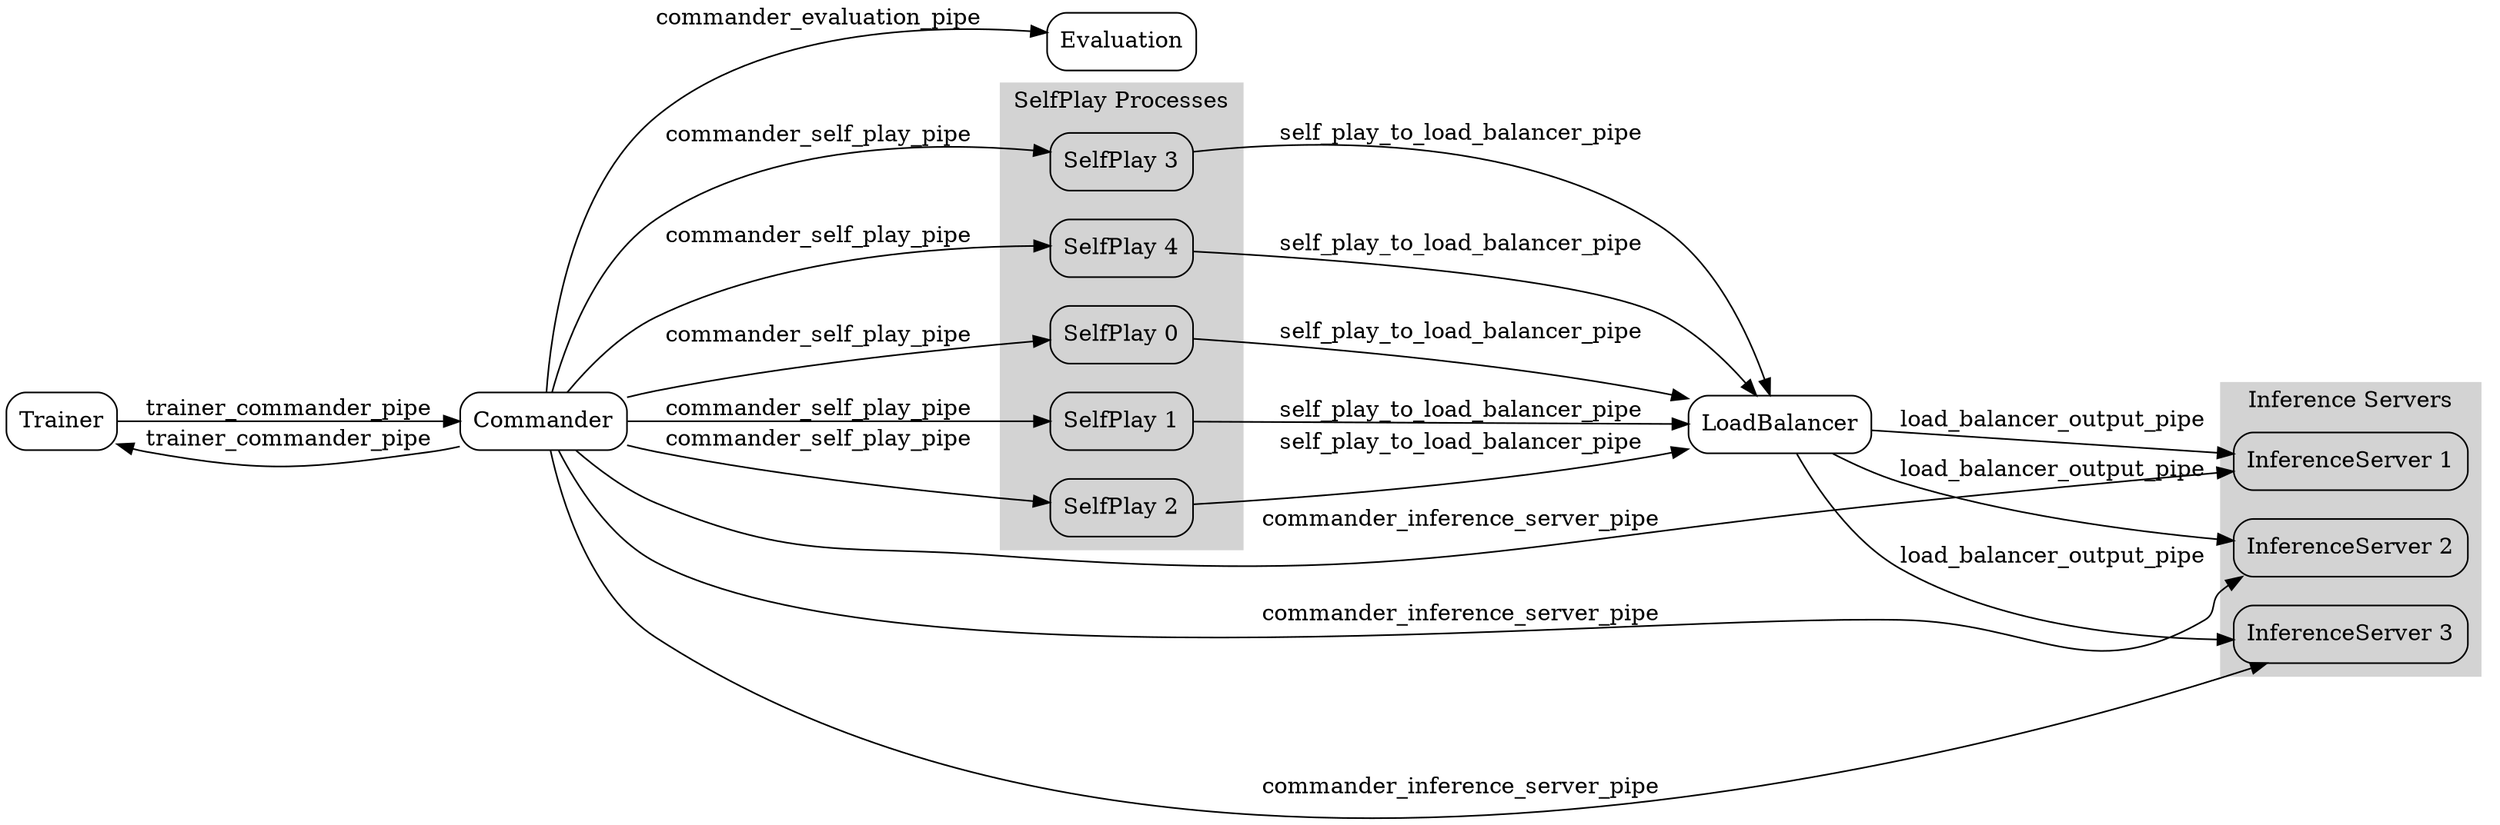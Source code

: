 digraph ProcessCommunication {
    rankdir=LR; // Left-to-right layout
    node [shape=box, style=rounded];

    // Nodes
    Trainer [label="Trainer"];
    Commander [label="Commander"];
    Evaluation [label="Evaluation"];
    LoadBalancer [label="LoadBalancer"];
    
    subgraph cluster_SelfPlay {
        label="SelfPlay Processes";
        style=filled;
        color=lightgrey;
        SelfPlay0 [label="SelfPlay 0"];
        SelfPlay1 [label="SelfPlay 1"];
        SelfPlay2 [label="SelfPlay 2"];
        SelfPlay3 [label="SelfPlay 3"];
        SelfPlay4 [label="SelfPlay 4"];
    }

    subgraph cluster_InferenceServer {
        label="Inference Servers";
        style=filled;
        color=lightgrey;
        InferenceServer1 [label="InferenceServer 1"];
        InferenceServer2 [label="InferenceServer 2"];
        InferenceServer3 [label="InferenceServer 3"];
    }

    // Edges (Trainer and Commander - Duplex Connection)
    Trainer -> Commander [label="trainer_commander_pipe"];
    Commander -> Trainer [label="trainer_commander_pipe"];

    // Edges (SelfPlay and LoadBalancer)
    SelfPlay0 -> LoadBalancer [label="self_play_to_load_balancer_pipe"];
    SelfPlay1 -> LoadBalancer [label="self_play_to_load_balancer_pipe"];
    SelfPlay2 -> LoadBalancer [label="self_play_to_load_balancer_pipe"];
    SelfPlay3 -> LoadBalancer [label="self_play_to_load_balancer_pipe"];
    SelfPlay4 -> LoadBalancer [label="self_play_to_load_balancer_pipe"];

    // Edges (LoadBalancer and InferenceServer)
    LoadBalancer -> InferenceServer1 [label="load_balancer_output_pipe"];
    LoadBalancer -> InferenceServer2 [label="load_balancer_output_pipe"];
    LoadBalancer -> InferenceServer3 [label="load_balancer_output_pipe"];

    // Edges (Commander and InferenceServer)
    Commander -> InferenceServer1 [label="commander_inference_server_pipe"];
    Commander -> InferenceServer2 [label="commander_inference_server_pipe"];
    Commander -> InferenceServer3 [label="commander_inference_server_pipe"];

    // Edges (Commander and SelfPlay)
    Commander -> SelfPlay0 [label="commander_self_play_pipe"];
    Commander -> SelfPlay1 [label="commander_self_play_pipe"];
    Commander -> SelfPlay2 [label="commander_self_play_pipe"];
    Commander -> SelfPlay3 [label="commander_self_play_pipe"];
    Commander -> SelfPlay4 [label="commander_self_play_pipe"];

    // Edges (Commander and Evaluation)
    Commander -> Evaluation [label="commander_evaluation_pipe"];
}

